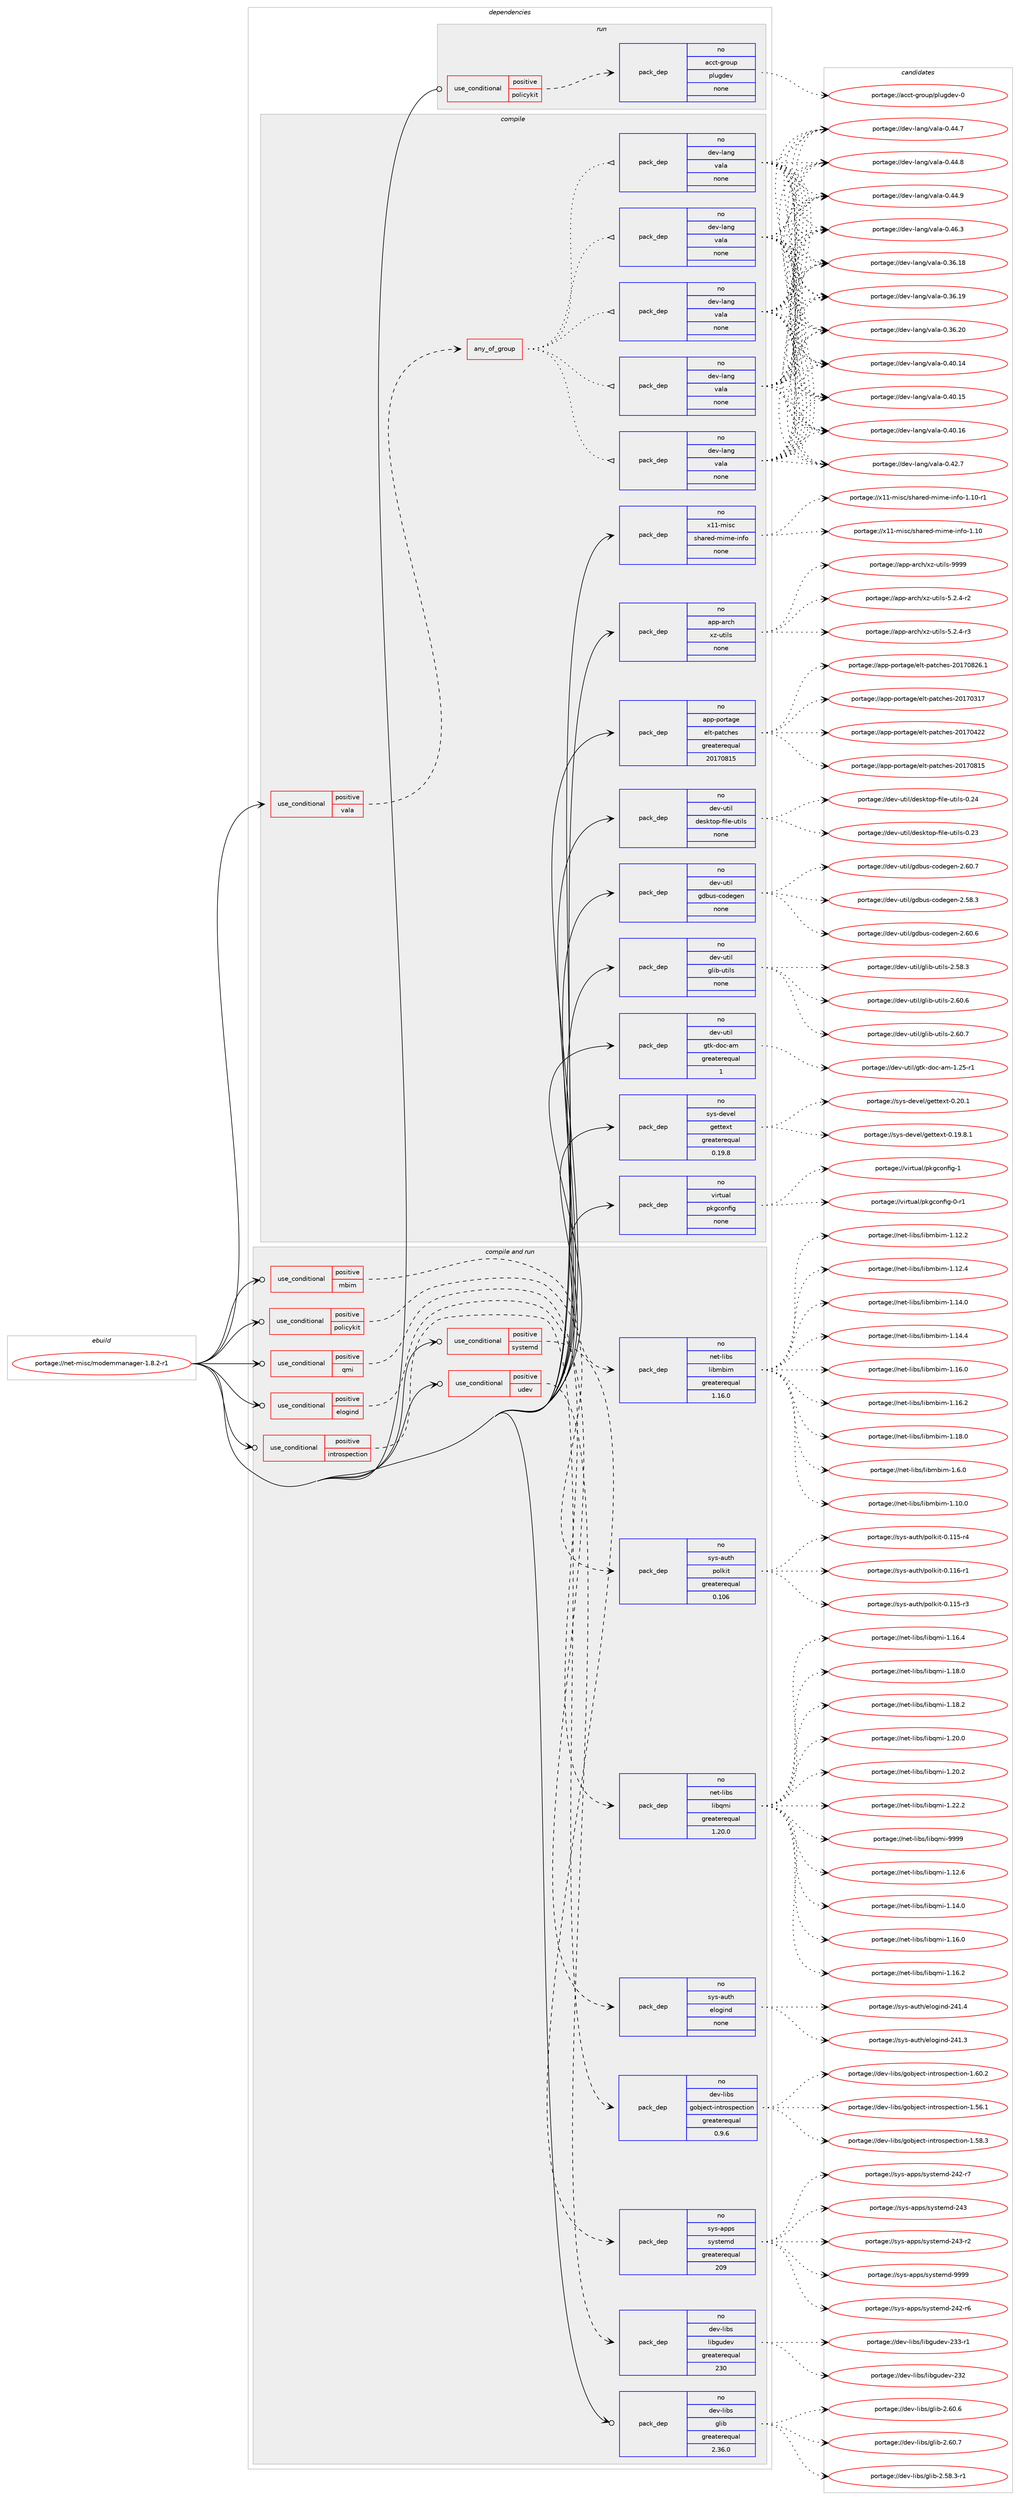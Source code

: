 digraph prolog {

# *************
# Graph options
# *************

newrank=true;
concentrate=true;
compound=true;
graph [rankdir=LR,fontname=Helvetica,fontsize=10,ranksep=1.5];#, ranksep=2.5, nodesep=0.2];
edge  [arrowhead=vee];
node  [fontname=Helvetica,fontsize=10];

# **********
# The ebuild
# **********

subgraph cluster_leftcol {
color=gray;
rank=same;
label=<<i>ebuild</i>>;
id [label="portage://net-misc/modemmanager-1.8.2-r1", color=red, width=4, href="../net-misc/modemmanager-1.8.2-r1.svg"];
}

# ****************
# The dependencies
# ****************

subgraph cluster_midcol {
color=gray;
label=<<i>dependencies</i>>;
subgraph cluster_compile {
fillcolor="#eeeeee";
style=filled;
label=<<i>compile</i>>;
subgraph cond91984 {
dependency367508 [label=<<TABLE BORDER="0" CELLBORDER="1" CELLSPACING="0" CELLPADDING="4"><TR><TD ROWSPAN="3" CELLPADDING="10">use_conditional</TD></TR><TR><TD>positive</TD></TR><TR><TD>vala</TD></TR></TABLE>>, shape=none, color=red];
subgraph any5962 {
dependency367509 [label=<<TABLE BORDER="0" CELLBORDER="1" CELLSPACING="0" CELLPADDING="4"><TR><TD CELLPADDING="10">any_of_group</TD></TR></TABLE>>, shape=none, color=red];subgraph pack269410 {
dependency367510 [label=<<TABLE BORDER="0" CELLBORDER="1" CELLSPACING="0" CELLPADDING="4" WIDTH="220"><TR><TD ROWSPAN="6" CELLPADDING="30">pack_dep</TD></TR><TR><TD WIDTH="110">no</TD></TR><TR><TD>dev-lang</TD></TR><TR><TD>vala</TD></TR><TR><TD>none</TD></TR><TR><TD></TD></TR></TABLE>>, shape=none, color=blue];
}
dependency367509:e -> dependency367510:w [weight=20,style="dotted",arrowhead="oinv"];
subgraph pack269411 {
dependency367511 [label=<<TABLE BORDER="0" CELLBORDER="1" CELLSPACING="0" CELLPADDING="4" WIDTH="220"><TR><TD ROWSPAN="6" CELLPADDING="30">pack_dep</TD></TR><TR><TD WIDTH="110">no</TD></TR><TR><TD>dev-lang</TD></TR><TR><TD>vala</TD></TR><TR><TD>none</TD></TR><TR><TD></TD></TR></TABLE>>, shape=none, color=blue];
}
dependency367509:e -> dependency367511:w [weight=20,style="dotted",arrowhead="oinv"];
subgraph pack269412 {
dependency367512 [label=<<TABLE BORDER="0" CELLBORDER="1" CELLSPACING="0" CELLPADDING="4" WIDTH="220"><TR><TD ROWSPAN="6" CELLPADDING="30">pack_dep</TD></TR><TR><TD WIDTH="110">no</TD></TR><TR><TD>dev-lang</TD></TR><TR><TD>vala</TD></TR><TR><TD>none</TD></TR><TR><TD></TD></TR></TABLE>>, shape=none, color=blue];
}
dependency367509:e -> dependency367512:w [weight=20,style="dotted",arrowhead="oinv"];
subgraph pack269413 {
dependency367513 [label=<<TABLE BORDER="0" CELLBORDER="1" CELLSPACING="0" CELLPADDING="4" WIDTH="220"><TR><TD ROWSPAN="6" CELLPADDING="30">pack_dep</TD></TR><TR><TD WIDTH="110">no</TD></TR><TR><TD>dev-lang</TD></TR><TR><TD>vala</TD></TR><TR><TD>none</TD></TR><TR><TD></TD></TR></TABLE>>, shape=none, color=blue];
}
dependency367509:e -> dependency367513:w [weight=20,style="dotted",arrowhead="oinv"];
subgraph pack269414 {
dependency367514 [label=<<TABLE BORDER="0" CELLBORDER="1" CELLSPACING="0" CELLPADDING="4" WIDTH="220"><TR><TD ROWSPAN="6" CELLPADDING="30">pack_dep</TD></TR><TR><TD WIDTH="110">no</TD></TR><TR><TD>dev-lang</TD></TR><TR><TD>vala</TD></TR><TR><TD>none</TD></TR><TR><TD></TD></TR></TABLE>>, shape=none, color=blue];
}
dependency367509:e -> dependency367514:w [weight=20,style="dotted",arrowhead="oinv"];
}
dependency367508:e -> dependency367509:w [weight=20,style="dashed",arrowhead="vee"];
}
id:e -> dependency367508:w [weight=20,style="solid",arrowhead="vee"];
subgraph pack269415 {
dependency367515 [label=<<TABLE BORDER="0" CELLBORDER="1" CELLSPACING="0" CELLPADDING="4" WIDTH="220"><TR><TD ROWSPAN="6" CELLPADDING="30">pack_dep</TD></TR><TR><TD WIDTH="110">no</TD></TR><TR><TD>app-arch</TD></TR><TR><TD>xz-utils</TD></TR><TR><TD>none</TD></TR><TR><TD></TD></TR></TABLE>>, shape=none, color=blue];
}
id:e -> dependency367515:w [weight=20,style="solid",arrowhead="vee"];
subgraph pack269416 {
dependency367516 [label=<<TABLE BORDER="0" CELLBORDER="1" CELLSPACING="0" CELLPADDING="4" WIDTH="220"><TR><TD ROWSPAN="6" CELLPADDING="30">pack_dep</TD></TR><TR><TD WIDTH="110">no</TD></TR><TR><TD>app-portage</TD></TR><TR><TD>elt-patches</TD></TR><TR><TD>greaterequal</TD></TR><TR><TD>20170815</TD></TR></TABLE>>, shape=none, color=blue];
}
id:e -> dependency367516:w [weight=20,style="solid",arrowhead="vee"];
subgraph pack269417 {
dependency367517 [label=<<TABLE BORDER="0" CELLBORDER="1" CELLSPACING="0" CELLPADDING="4" WIDTH="220"><TR><TD ROWSPAN="6" CELLPADDING="30">pack_dep</TD></TR><TR><TD WIDTH="110">no</TD></TR><TR><TD>dev-util</TD></TR><TR><TD>desktop-file-utils</TD></TR><TR><TD>none</TD></TR><TR><TD></TD></TR></TABLE>>, shape=none, color=blue];
}
id:e -> dependency367517:w [weight=20,style="solid",arrowhead="vee"];
subgraph pack269418 {
dependency367518 [label=<<TABLE BORDER="0" CELLBORDER="1" CELLSPACING="0" CELLPADDING="4" WIDTH="220"><TR><TD ROWSPAN="6" CELLPADDING="30">pack_dep</TD></TR><TR><TD WIDTH="110">no</TD></TR><TR><TD>dev-util</TD></TR><TR><TD>gdbus-codegen</TD></TR><TR><TD>none</TD></TR><TR><TD></TD></TR></TABLE>>, shape=none, color=blue];
}
id:e -> dependency367518:w [weight=20,style="solid",arrowhead="vee"];
subgraph pack269419 {
dependency367519 [label=<<TABLE BORDER="0" CELLBORDER="1" CELLSPACING="0" CELLPADDING="4" WIDTH="220"><TR><TD ROWSPAN="6" CELLPADDING="30">pack_dep</TD></TR><TR><TD WIDTH="110">no</TD></TR><TR><TD>dev-util</TD></TR><TR><TD>glib-utils</TD></TR><TR><TD>none</TD></TR><TR><TD></TD></TR></TABLE>>, shape=none, color=blue];
}
id:e -> dependency367519:w [weight=20,style="solid",arrowhead="vee"];
subgraph pack269420 {
dependency367520 [label=<<TABLE BORDER="0" CELLBORDER="1" CELLSPACING="0" CELLPADDING="4" WIDTH="220"><TR><TD ROWSPAN="6" CELLPADDING="30">pack_dep</TD></TR><TR><TD WIDTH="110">no</TD></TR><TR><TD>dev-util</TD></TR><TR><TD>gtk-doc-am</TD></TR><TR><TD>greaterequal</TD></TR><TR><TD>1</TD></TR></TABLE>>, shape=none, color=blue];
}
id:e -> dependency367520:w [weight=20,style="solid",arrowhead="vee"];
subgraph pack269421 {
dependency367521 [label=<<TABLE BORDER="0" CELLBORDER="1" CELLSPACING="0" CELLPADDING="4" WIDTH="220"><TR><TD ROWSPAN="6" CELLPADDING="30">pack_dep</TD></TR><TR><TD WIDTH="110">no</TD></TR><TR><TD>sys-devel</TD></TR><TR><TD>gettext</TD></TR><TR><TD>greaterequal</TD></TR><TR><TD>0.19.8</TD></TR></TABLE>>, shape=none, color=blue];
}
id:e -> dependency367521:w [weight=20,style="solid",arrowhead="vee"];
subgraph pack269422 {
dependency367522 [label=<<TABLE BORDER="0" CELLBORDER="1" CELLSPACING="0" CELLPADDING="4" WIDTH="220"><TR><TD ROWSPAN="6" CELLPADDING="30">pack_dep</TD></TR><TR><TD WIDTH="110">no</TD></TR><TR><TD>virtual</TD></TR><TR><TD>pkgconfig</TD></TR><TR><TD>none</TD></TR><TR><TD></TD></TR></TABLE>>, shape=none, color=blue];
}
id:e -> dependency367522:w [weight=20,style="solid",arrowhead="vee"];
subgraph pack269423 {
dependency367523 [label=<<TABLE BORDER="0" CELLBORDER="1" CELLSPACING="0" CELLPADDING="4" WIDTH="220"><TR><TD ROWSPAN="6" CELLPADDING="30">pack_dep</TD></TR><TR><TD WIDTH="110">no</TD></TR><TR><TD>x11-misc</TD></TR><TR><TD>shared-mime-info</TD></TR><TR><TD>none</TD></TR><TR><TD></TD></TR></TABLE>>, shape=none, color=blue];
}
id:e -> dependency367523:w [weight=20,style="solid",arrowhead="vee"];
}
subgraph cluster_compileandrun {
fillcolor="#eeeeee";
style=filled;
label=<<i>compile and run</i>>;
subgraph cond91985 {
dependency367524 [label=<<TABLE BORDER="0" CELLBORDER="1" CELLSPACING="0" CELLPADDING="4"><TR><TD ROWSPAN="3" CELLPADDING="10">use_conditional</TD></TR><TR><TD>positive</TD></TR><TR><TD>elogind</TD></TR></TABLE>>, shape=none, color=red];
subgraph pack269424 {
dependency367525 [label=<<TABLE BORDER="0" CELLBORDER="1" CELLSPACING="0" CELLPADDING="4" WIDTH="220"><TR><TD ROWSPAN="6" CELLPADDING="30">pack_dep</TD></TR><TR><TD WIDTH="110">no</TD></TR><TR><TD>sys-auth</TD></TR><TR><TD>elogind</TD></TR><TR><TD>none</TD></TR><TR><TD></TD></TR></TABLE>>, shape=none, color=blue];
}
dependency367524:e -> dependency367525:w [weight=20,style="dashed",arrowhead="vee"];
}
id:e -> dependency367524:w [weight=20,style="solid",arrowhead="odotvee"];
subgraph cond91986 {
dependency367526 [label=<<TABLE BORDER="0" CELLBORDER="1" CELLSPACING="0" CELLPADDING="4"><TR><TD ROWSPAN="3" CELLPADDING="10">use_conditional</TD></TR><TR><TD>positive</TD></TR><TR><TD>introspection</TD></TR></TABLE>>, shape=none, color=red];
subgraph pack269425 {
dependency367527 [label=<<TABLE BORDER="0" CELLBORDER="1" CELLSPACING="0" CELLPADDING="4" WIDTH="220"><TR><TD ROWSPAN="6" CELLPADDING="30">pack_dep</TD></TR><TR><TD WIDTH="110">no</TD></TR><TR><TD>dev-libs</TD></TR><TR><TD>gobject-introspection</TD></TR><TR><TD>greaterequal</TD></TR><TR><TD>0.9.6</TD></TR></TABLE>>, shape=none, color=blue];
}
dependency367526:e -> dependency367527:w [weight=20,style="dashed",arrowhead="vee"];
}
id:e -> dependency367526:w [weight=20,style="solid",arrowhead="odotvee"];
subgraph cond91987 {
dependency367528 [label=<<TABLE BORDER="0" CELLBORDER="1" CELLSPACING="0" CELLPADDING="4"><TR><TD ROWSPAN="3" CELLPADDING="10">use_conditional</TD></TR><TR><TD>positive</TD></TR><TR><TD>mbim</TD></TR></TABLE>>, shape=none, color=red];
subgraph pack269426 {
dependency367529 [label=<<TABLE BORDER="0" CELLBORDER="1" CELLSPACING="0" CELLPADDING="4" WIDTH="220"><TR><TD ROWSPAN="6" CELLPADDING="30">pack_dep</TD></TR><TR><TD WIDTH="110">no</TD></TR><TR><TD>net-libs</TD></TR><TR><TD>libmbim</TD></TR><TR><TD>greaterequal</TD></TR><TR><TD>1.16.0</TD></TR></TABLE>>, shape=none, color=blue];
}
dependency367528:e -> dependency367529:w [weight=20,style="dashed",arrowhead="vee"];
}
id:e -> dependency367528:w [weight=20,style="solid",arrowhead="odotvee"];
subgraph cond91988 {
dependency367530 [label=<<TABLE BORDER="0" CELLBORDER="1" CELLSPACING="0" CELLPADDING="4"><TR><TD ROWSPAN="3" CELLPADDING="10">use_conditional</TD></TR><TR><TD>positive</TD></TR><TR><TD>policykit</TD></TR></TABLE>>, shape=none, color=red];
subgraph pack269427 {
dependency367531 [label=<<TABLE BORDER="0" CELLBORDER="1" CELLSPACING="0" CELLPADDING="4" WIDTH="220"><TR><TD ROWSPAN="6" CELLPADDING="30">pack_dep</TD></TR><TR><TD WIDTH="110">no</TD></TR><TR><TD>sys-auth</TD></TR><TR><TD>polkit</TD></TR><TR><TD>greaterequal</TD></TR><TR><TD>0.106</TD></TR></TABLE>>, shape=none, color=blue];
}
dependency367530:e -> dependency367531:w [weight=20,style="dashed",arrowhead="vee"];
}
id:e -> dependency367530:w [weight=20,style="solid",arrowhead="odotvee"];
subgraph cond91989 {
dependency367532 [label=<<TABLE BORDER="0" CELLBORDER="1" CELLSPACING="0" CELLPADDING="4"><TR><TD ROWSPAN="3" CELLPADDING="10">use_conditional</TD></TR><TR><TD>positive</TD></TR><TR><TD>qmi</TD></TR></TABLE>>, shape=none, color=red];
subgraph pack269428 {
dependency367533 [label=<<TABLE BORDER="0" CELLBORDER="1" CELLSPACING="0" CELLPADDING="4" WIDTH="220"><TR><TD ROWSPAN="6" CELLPADDING="30">pack_dep</TD></TR><TR><TD WIDTH="110">no</TD></TR><TR><TD>net-libs</TD></TR><TR><TD>libqmi</TD></TR><TR><TD>greaterequal</TD></TR><TR><TD>1.20.0</TD></TR></TABLE>>, shape=none, color=blue];
}
dependency367532:e -> dependency367533:w [weight=20,style="dashed",arrowhead="vee"];
}
id:e -> dependency367532:w [weight=20,style="solid",arrowhead="odotvee"];
subgraph cond91990 {
dependency367534 [label=<<TABLE BORDER="0" CELLBORDER="1" CELLSPACING="0" CELLPADDING="4"><TR><TD ROWSPAN="3" CELLPADDING="10">use_conditional</TD></TR><TR><TD>positive</TD></TR><TR><TD>systemd</TD></TR></TABLE>>, shape=none, color=red];
subgraph pack269429 {
dependency367535 [label=<<TABLE BORDER="0" CELLBORDER="1" CELLSPACING="0" CELLPADDING="4" WIDTH="220"><TR><TD ROWSPAN="6" CELLPADDING="30">pack_dep</TD></TR><TR><TD WIDTH="110">no</TD></TR><TR><TD>sys-apps</TD></TR><TR><TD>systemd</TD></TR><TR><TD>greaterequal</TD></TR><TR><TD>209</TD></TR></TABLE>>, shape=none, color=blue];
}
dependency367534:e -> dependency367535:w [weight=20,style="dashed",arrowhead="vee"];
}
id:e -> dependency367534:w [weight=20,style="solid",arrowhead="odotvee"];
subgraph cond91991 {
dependency367536 [label=<<TABLE BORDER="0" CELLBORDER="1" CELLSPACING="0" CELLPADDING="4"><TR><TD ROWSPAN="3" CELLPADDING="10">use_conditional</TD></TR><TR><TD>positive</TD></TR><TR><TD>udev</TD></TR></TABLE>>, shape=none, color=red];
subgraph pack269430 {
dependency367537 [label=<<TABLE BORDER="0" CELLBORDER="1" CELLSPACING="0" CELLPADDING="4" WIDTH="220"><TR><TD ROWSPAN="6" CELLPADDING="30">pack_dep</TD></TR><TR><TD WIDTH="110">no</TD></TR><TR><TD>dev-libs</TD></TR><TR><TD>libgudev</TD></TR><TR><TD>greaterequal</TD></TR><TR><TD>230</TD></TR></TABLE>>, shape=none, color=blue];
}
dependency367536:e -> dependency367537:w [weight=20,style="dashed",arrowhead="vee"];
}
id:e -> dependency367536:w [weight=20,style="solid",arrowhead="odotvee"];
subgraph pack269431 {
dependency367538 [label=<<TABLE BORDER="0" CELLBORDER="1" CELLSPACING="0" CELLPADDING="4" WIDTH="220"><TR><TD ROWSPAN="6" CELLPADDING="30">pack_dep</TD></TR><TR><TD WIDTH="110">no</TD></TR><TR><TD>dev-libs</TD></TR><TR><TD>glib</TD></TR><TR><TD>greaterequal</TD></TR><TR><TD>2.36.0</TD></TR></TABLE>>, shape=none, color=blue];
}
id:e -> dependency367538:w [weight=20,style="solid",arrowhead="odotvee"];
}
subgraph cluster_run {
fillcolor="#eeeeee";
style=filled;
label=<<i>run</i>>;
subgraph cond91992 {
dependency367539 [label=<<TABLE BORDER="0" CELLBORDER="1" CELLSPACING="0" CELLPADDING="4"><TR><TD ROWSPAN="3" CELLPADDING="10">use_conditional</TD></TR><TR><TD>positive</TD></TR><TR><TD>policykit</TD></TR></TABLE>>, shape=none, color=red];
subgraph pack269432 {
dependency367540 [label=<<TABLE BORDER="0" CELLBORDER="1" CELLSPACING="0" CELLPADDING="4" WIDTH="220"><TR><TD ROWSPAN="6" CELLPADDING="30">pack_dep</TD></TR><TR><TD WIDTH="110">no</TD></TR><TR><TD>acct-group</TD></TR><TR><TD>plugdev</TD></TR><TR><TD>none</TD></TR><TR><TD></TD></TR></TABLE>>, shape=none, color=blue];
}
dependency367539:e -> dependency367540:w [weight=20,style="dashed",arrowhead="vee"];
}
id:e -> dependency367539:w [weight=20,style="solid",arrowhead="odot"];
}
}

# **************
# The candidates
# **************

subgraph cluster_choices {
rank=same;
color=gray;
label=<<i>candidates</i>>;

subgraph choice269410 {
color=black;
nodesep=1;
choiceportage10010111845108971101034711897108974548465154464956 [label="portage://dev-lang/vala-0.36.18", color=red, width=4,href="../dev-lang/vala-0.36.18.svg"];
choiceportage10010111845108971101034711897108974548465154464957 [label="portage://dev-lang/vala-0.36.19", color=red, width=4,href="../dev-lang/vala-0.36.19.svg"];
choiceportage10010111845108971101034711897108974548465154465048 [label="portage://dev-lang/vala-0.36.20", color=red, width=4,href="../dev-lang/vala-0.36.20.svg"];
choiceportage10010111845108971101034711897108974548465248464952 [label="portage://dev-lang/vala-0.40.14", color=red, width=4,href="../dev-lang/vala-0.40.14.svg"];
choiceportage10010111845108971101034711897108974548465248464953 [label="portage://dev-lang/vala-0.40.15", color=red, width=4,href="../dev-lang/vala-0.40.15.svg"];
choiceportage10010111845108971101034711897108974548465248464954 [label="portage://dev-lang/vala-0.40.16", color=red, width=4,href="../dev-lang/vala-0.40.16.svg"];
choiceportage100101118451089711010347118971089745484652504655 [label="portage://dev-lang/vala-0.42.7", color=red, width=4,href="../dev-lang/vala-0.42.7.svg"];
choiceportage100101118451089711010347118971089745484652524655 [label="portage://dev-lang/vala-0.44.7", color=red, width=4,href="../dev-lang/vala-0.44.7.svg"];
choiceportage100101118451089711010347118971089745484652524656 [label="portage://dev-lang/vala-0.44.8", color=red, width=4,href="../dev-lang/vala-0.44.8.svg"];
choiceportage100101118451089711010347118971089745484652524657 [label="portage://dev-lang/vala-0.44.9", color=red, width=4,href="../dev-lang/vala-0.44.9.svg"];
choiceportage100101118451089711010347118971089745484652544651 [label="portage://dev-lang/vala-0.46.3", color=red, width=4,href="../dev-lang/vala-0.46.3.svg"];
dependency367510:e -> choiceportage10010111845108971101034711897108974548465154464956:w [style=dotted,weight="100"];
dependency367510:e -> choiceportage10010111845108971101034711897108974548465154464957:w [style=dotted,weight="100"];
dependency367510:e -> choiceportage10010111845108971101034711897108974548465154465048:w [style=dotted,weight="100"];
dependency367510:e -> choiceportage10010111845108971101034711897108974548465248464952:w [style=dotted,weight="100"];
dependency367510:e -> choiceportage10010111845108971101034711897108974548465248464953:w [style=dotted,weight="100"];
dependency367510:e -> choiceportage10010111845108971101034711897108974548465248464954:w [style=dotted,weight="100"];
dependency367510:e -> choiceportage100101118451089711010347118971089745484652504655:w [style=dotted,weight="100"];
dependency367510:e -> choiceportage100101118451089711010347118971089745484652524655:w [style=dotted,weight="100"];
dependency367510:e -> choiceportage100101118451089711010347118971089745484652524656:w [style=dotted,weight="100"];
dependency367510:e -> choiceportage100101118451089711010347118971089745484652524657:w [style=dotted,weight="100"];
dependency367510:e -> choiceportage100101118451089711010347118971089745484652544651:w [style=dotted,weight="100"];
}
subgraph choice269411 {
color=black;
nodesep=1;
choiceportage10010111845108971101034711897108974548465154464956 [label="portage://dev-lang/vala-0.36.18", color=red, width=4,href="../dev-lang/vala-0.36.18.svg"];
choiceportage10010111845108971101034711897108974548465154464957 [label="portage://dev-lang/vala-0.36.19", color=red, width=4,href="../dev-lang/vala-0.36.19.svg"];
choiceportage10010111845108971101034711897108974548465154465048 [label="portage://dev-lang/vala-0.36.20", color=red, width=4,href="../dev-lang/vala-0.36.20.svg"];
choiceportage10010111845108971101034711897108974548465248464952 [label="portage://dev-lang/vala-0.40.14", color=red, width=4,href="../dev-lang/vala-0.40.14.svg"];
choiceportage10010111845108971101034711897108974548465248464953 [label="portage://dev-lang/vala-0.40.15", color=red, width=4,href="../dev-lang/vala-0.40.15.svg"];
choiceportage10010111845108971101034711897108974548465248464954 [label="portage://dev-lang/vala-0.40.16", color=red, width=4,href="../dev-lang/vala-0.40.16.svg"];
choiceportage100101118451089711010347118971089745484652504655 [label="portage://dev-lang/vala-0.42.7", color=red, width=4,href="../dev-lang/vala-0.42.7.svg"];
choiceportage100101118451089711010347118971089745484652524655 [label="portage://dev-lang/vala-0.44.7", color=red, width=4,href="../dev-lang/vala-0.44.7.svg"];
choiceportage100101118451089711010347118971089745484652524656 [label="portage://dev-lang/vala-0.44.8", color=red, width=4,href="../dev-lang/vala-0.44.8.svg"];
choiceportage100101118451089711010347118971089745484652524657 [label="portage://dev-lang/vala-0.44.9", color=red, width=4,href="../dev-lang/vala-0.44.9.svg"];
choiceportage100101118451089711010347118971089745484652544651 [label="portage://dev-lang/vala-0.46.3", color=red, width=4,href="../dev-lang/vala-0.46.3.svg"];
dependency367511:e -> choiceportage10010111845108971101034711897108974548465154464956:w [style=dotted,weight="100"];
dependency367511:e -> choiceportage10010111845108971101034711897108974548465154464957:w [style=dotted,weight="100"];
dependency367511:e -> choiceportage10010111845108971101034711897108974548465154465048:w [style=dotted,weight="100"];
dependency367511:e -> choiceportage10010111845108971101034711897108974548465248464952:w [style=dotted,weight="100"];
dependency367511:e -> choiceportage10010111845108971101034711897108974548465248464953:w [style=dotted,weight="100"];
dependency367511:e -> choiceportage10010111845108971101034711897108974548465248464954:w [style=dotted,weight="100"];
dependency367511:e -> choiceportage100101118451089711010347118971089745484652504655:w [style=dotted,weight="100"];
dependency367511:e -> choiceportage100101118451089711010347118971089745484652524655:w [style=dotted,weight="100"];
dependency367511:e -> choiceportage100101118451089711010347118971089745484652524656:w [style=dotted,weight="100"];
dependency367511:e -> choiceportage100101118451089711010347118971089745484652524657:w [style=dotted,weight="100"];
dependency367511:e -> choiceportage100101118451089711010347118971089745484652544651:w [style=dotted,weight="100"];
}
subgraph choice269412 {
color=black;
nodesep=1;
choiceportage10010111845108971101034711897108974548465154464956 [label="portage://dev-lang/vala-0.36.18", color=red, width=4,href="../dev-lang/vala-0.36.18.svg"];
choiceportage10010111845108971101034711897108974548465154464957 [label="portage://dev-lang/vala-0.36.19", color=red, width=4,href="../dev-lang/vala-0.36.19.svg"];
choiceportage10010111845108971101034711897108974548465154465048 [label="portage://dev-lang/vala-0.36.20", color=red, width=4,href="../dev-lang/vala-0.36.20.svg"];
choiceportage10010111845108971101034711897108974548465248464952 [label="portage://dev-lang/vala-0.40.14", color=red, width=4,href="../dev-lang/vala-0.40.14.svg"];
choiceportage10010111845108971101034711897108974548465248464953 [label="portage://dev-lang/vala-0.40.15", color=red, width=4,href="../dev-lang/vala-0.40.15.svg"];
choiceportage10010111845108971101034711897108974548465248464954 [label="portage://dev-lang/vala-0.40.16", color=red, width=4,href="../dev-lang/vala-0.40.16.svg"];
choiceportage100101118451089711010347118971089745484652504655 [label="portage://dev-lang/vala-0.42.7", color=red, width=4,href="../dev-lang/vala-0.42.7.svg"];
choiceportage100101118451089711010347118971089745484652524655 [label="portage://dev-lang/vala-0.44.7", color=red, width=4,href="../dev-lang/vala-0.44.7.svg"];
choiceportage100101118451089711010347118971089745484652524656 [label="portage://dev-lang/vala-0.44.8", color=red, width=4,href="../dev-lang/vala-0.44.8.svg"];
choiceportage100101118451089711010347118971089745484652524657 [label="portage://dev-lang/vala-0.44.9", color=red, width=4,href="../dev-lang/vala-0.44.9.svg"];
choiceportage100101118451089711010347118971089745484652544651 [label="portage://dev-lang/vala-0.46.3", color=red, width=4,href="../dev-lang/vala-0.46.3.svg"];
dependency367512:e -> choiceportage10010111845108971101034711897108974548465154464956:w [style=dotted,weight="100"];
dependency367512:e -> choiceportage10010111845108971101034711897108974548465154464957:w [style=dotted,weight="100"];
dependency367512:e -> choiceportage10010111845108971101034711897108974548465154465048:w [style=dotted,weight="100"];
dependency367512:e -> choiceportage10010111845108971101034711897108974548465248464952:w [style=dotted,weight="100"];
dependency367512:e -> choiceportage10010111845108971101034711897108974548465248464953:w [style=dotted,weight="100"];
dependency367512:e -> choiceportage10010111845108971101034711897108974548465248464954:w [style=dotted,weight="100"];
dependency367512:e -> choiceportage100101118451089711010347118971089745484652504655:w [style=dotted,weight="100"];
dependency367512:e -> choiceportage100101118451089711010347118971089745484652524655:w [style=dotted,weight="100"];
dependency367512:e -> choiceportage100101118451089711010347118971089745484652524656:w [style=dotted,weight="100"];
dependency367512:e -> choiceportage100101118451089711010347118971089745484652524657:w [style=dotted,weight="100"];
dependency367512:e -> choiceportage100101118451089711010347118971089745484652544651:w [style=dotted,weight="100"];
}
subgraph choice269413 {
color=black;
nodesep=1;
choiceportage10010111845108971101034711897108974548465154464956 [label="portage://dev-lang/vala-0.36.18", color=red, width=4,href="../dev-lang/vala-0.36.18.svg"];
choiceportage10010111845108971101034711897108974548465154464957 [label="portage://dev-lang/vala-0.36.19", color=red, width=4,href="../dev-lang/vala-0.36.19.svg"];
choiceportage10010111845108971101034711897108974548465154465048 [label="portage://dev-lang/vala-0.36.20", color=red, width=4,href="../dev-lang/vala-0.36.20.svg"];
choiceportage10010111845108971101034711897108974548465248464952 [label="portage://dev-lang/vala-0.40.14", color=red, width=4,href="../dev-lang/vala-0.40.14.svg"];
choiceportage10010111845108971101034711897108974548465248464953 [label="portage://dev-lang/vala-0.40.15", color=red, width=4,href="../dev-lang/vala-0.40.15.svg"];
choiceportage10010111845108971101034711897108974548465248464954 [label="portage://dev-lang/vala-0.40.16", color=red, width=4,href="../dev-lang/vala-0.40.16.svg"];
choiceportage100101118451089711010347118971089745484652504655 [label="portage://dev-lang/vala-0.42.7", color=red, width=4,href="../dev-lang/vala-0.42.7.svg"];
choiceportage100101118451089711010347118971089745484652524655 [label="portage://dev-lang/vala-0.44.7", color=red, width=4,href="../dev-lang/vala-0.44.7.svg"];
choiceportage100101118451089711010347118971089745484652524656 [label="portage://dev-lang/vala-0.44.8", color=red, width=4,href="../dev-lang/vala-0.44.8.svg"];
choiceportage100101118451089711010347118971089745484652524657 [label="portage://dev-lang/vala-0.44.9", color=red, width=4,href="../dev-lang/vala-0.44.9.svg"];
choiceportage100101118451089711010347118971089745484652544651 [label="portage://dev-lang/vala-0.46.3", color=red, width=4,href="../dev-lang/vala-0.46.3.svg"];
dependency367513:e -> choiceportage10010111845108971101034711897108974548465154464956:w [style=dotted,weight="100"];
dependency367513:e -> choiceportage10010111845108971101034711897108974548465154464957:w [style=dotted,weight="100"];
dependency367513:e -> choiceportage10010111845108971101034711897108974548465154465048:w [style=dotted,weight="100"];
dependency367513:e -> choiceportage10010111845108971101034711897108974548465248464952:w [style=dotted,weight="100"];
dependency367513:e -> choiceportage10010111845108971101034711897108974548465248464953:w [style=dotted,weight="100"];
dependency367513:e -> choiceportage10010111845108971101034711897108974548465248464954:w [style=dotted,weight="100"];
dependency367513:e -> choiceportage100101118451089711010347118971089745484652504655:w [style=dotted,weight="100"];
dependency367513:e -> choiceportage100101118451089711010347118971089745484652524655:w [style=dotted,weight="100"];
dependency367513:e -> choiceportage100101118451089711010347118971089745484652524656:w [style=dotted,weight="100"];
dependency367513:e -> choiceportage100101118451089711010347118971089745484652524657:w [style=dotted,weight="100"];
dependency367513:e -> choiceportage100101118451089711010347118971089745484652544651:w [style=dotted,weight="100"];
}
subgraph choice269414 {
color=black;
nodesep=1;
choiceportage10010111845108971101034711897108974548465154464956 [label="portage://dev-lang/vala-0.36.18", color=red, width=4,href="../dev-lang/vala-0.36.18.svg"];
choiceportage10010111845108971101034711897108974548465154464957 [label="portage://dev-lang/vala-0.36.19", color=red, width=4,href="../dev-lang/vala-0.36.19.svg"];
choiceportage10010111845108971101034711897108974548465154465048 [label="portage://dev-lang/vala-0.36.20", color=red, width=4,href="../dev-lang/vala-0.36.20.svg"];
choiceportage10010111845108971101034711897108974548465248464952 [label="portage://dev-lang/vala-0.40.14", color=red, width=4,href="../dev-lang/vala-0.40.14.svg"];
choiceportage10010111845108971101034711897108974548465248464953 [label="portage://dev-lang/vala-0.40.15", color=red, width=4,href="../dev-lang/vala-0.40.15.svg"];
choiceportage10010111845108971101034711897108974548465248464954 [label="portage://dev-lang/vala-0.40.16", color=red, width=4,href="../dev-lang/vala-0.40.16.svg"];
choiceportage100101118451089711010347118971089745484652504655 [label="portage://dev-lang/vala-0.42.7", color=red, width=4,href="../dev-lang/vala-0.42.7.svg"];
choiceportage100101118451089711010347118971089745484652524655 [label="portage://dev-lang/vala-0.44.7", color=red, width=4,href="../dev-lang/vala-0.44.7.svg"];
choiceportage100101118451089711010347118971089745484652524656 [label="portage://dev-lang/vala-0.44.8", color=red, width=4,href="../dev-lang/vala-0.44.8.svg"];
choiceportage100101118451089711010347118971089745484652524657 [label="portage://dev-lang/vala-0.44.9", color=red, width=4,href="../dev-lang/vala-0.44.9.svg"];
choiceportage100101118451089711010347118971089745484652544651 [label="portage://dev-lang/vala-0.46.3", color=red, width=4,href="../dev-lang/vala-0.46.3.svg"];
dependency367514:e -> choiceportage10010111845108971101034711897108974548465154464956:w [style=dotted,weight="100"];
dependency367514:e -> choiceportage10010111845108971101034711897108974548465154464957:w [style=dotted,weight="100"];
dependency367514:e -> choiceportage10010111845108971101034711897108974548465154465048:w [style=dotted,weight="100"];
dependency367514:e -> choiceportage10010111845108971101034711897108974548465248464952:w [style=dotted,weight="100"];
dependency367514:e -> choiceportage10010111845108971101034711897108974548465248464953:w [style=dotted,weight="100"];
dependency367514:e -> choiceportage10010111845108971101034711897108974548465248464954:w [style=dotted,weight="100"];
dependency367514:e -> choiceportage100101118451089711010347118971089745484652504655:w [style=dotted,weight="100"];
dependency367514:e -> choiceportage100101118451089711010347118971089745484652524655:w [style=dotted,weight="100"];
dependency367514:e -> choiceportage100101118451089711010347118971089745484652524656:w [style=dotted,weight="100"];
dependency367514:e -> choiceportage100101118451089711010347118971089745484652524657:w [style=dotted,weight="100"];
dependency367514:e -> choiceportage100101118451089711010347118971089745484652544651:w [style=dotted,weight="100"];
}
subgraph choice269415 {
color=black;
nodesep=1;
choiceportage9711211245971149910447120122451171161051081154553465046524511450 [label="portage://app-arch/xz-utils-5.2.4-r2", color=red, width=4,href="../app-arch/xz-utils-5.2.4-r2.svg"];
choiceportage9711211245971149910447120122451171161051081154553465046524511451 [label="portage://app-arch/xz-utils-5.2.4-r3", color=red, width=4,href="../app-arch/xz-utils-5.2.4-r3.svg"];
choiceportage9711211245971149910447120122451171161051081154557575757 [label="portage://app-arch/xz-utils-9999", color=red, width=4,href="../app-arch/xz-utils-9999.svg"];
dependency367515:e -> choiceportage9711211245971149910447120122451171161051081154553465046524511450:w [style=dotted,weight="100"];
dependency367515:e -> choiceportage9711211245971149910447120122451171161051081154553465046524511451:w [style=dotted,weight="100"];
dependency367515:e -> choiceportage9711211245971149910447120122451171161051081154557575757:w [style=dotted,weight="100"];
}
subgraph choice269416 {
color=black;
nodesep=1;
choiceportage97112112451121111141169710310147101108116451129711699104101115455048495548514955 [label="portage://app-portage/elt-patches-20170317", color=red, width=4,href="../app-portage/elt-patches-20170317.svg"];
choiceportage97112112451121111141169710310147101108116451129711699104101115455048495548525050 [label="portage://app-portage/elt-patches-20170422", color=red, width=4,href="../app-portage/elt-patches-20170422.svg"];
choiceportage97112112451121111141169710310147101108116451129711699104101115455048495548564953 [label="portage://app-portage/elt-patches-20170815", color=red, width=4,href="../app-portage/elt-patches-20170815.svg"];
choiceportage971121124511211111411697103101471011081164511297116991041011154550484955485650544649 [label="portage://app-portage/elt-patches-20170826.1", color=red, width=4,href="../app-portage/elt-patches-20170826.1.svg"];
dependency367516:e -> choiceportage97112112451121111141169710310147101108116451129711699104101115455048495548514955:w [style=dotted,weight="100"];
dependency367516:e -> choiceportage97112112451121111141169710310147101108116451129711699104101115455048495548525050:w [style=dotted,weight="100"];
dependency367516:e -> choiceportage97112112451121111141169710310147101108116451129711699104101115455048495548564953:w [style=dotted,weight="100"];
dependency367516:e -> choiceportage971121124511211111411697103101471011081164511297116991041011154550484955485650544649:w [style=dotted,weight="100"];
}
subgraph choice269417 {
color=black;
nodesep=1;
choiceportage100101118451171161051084710010111510711611111245102105108101451171161051081154548465051 [label="portage://dev-util/desktop-file-utils-0.23", color=red, width=4,href="../dev-util/desktop-file-utils-0.23.svg"];
choiceportage100101118451171161051084710010111510711611111245102105108101451171161051081154548465052 [label="portage://dev-util/desktop-file-utils-0.24", color=red, width=4,href="../dev-util/desktop-file-utils-0.24.svg"];
dependency367517:e -> choiceportage100101118451171161051084710010111510711611111245102105108101451171161051081154548465051:w [style=dotted,weight="100"];
dependency367517:e -> choiceportage100101118451171161051084710010111510711611111245102105108101451171161051081154548465052:w [style=dotted,weight="100"];
}
subgraph choice269418 {
color=black;
nodesep=1;
choiceportage100101118451171161051084710310098117115459911110010110310111045504653564651 [label="portage://dev-util/gdbus-codegen-2.58.3", color=red, width=4,href="../dev-util/gdbus-codegen-2.58.3.svg"];
choiceportage100101118451171161051084710310098117115459911110010110310111045504654484654 [label="portage://dev-util/gdbus-codegen-2.60.6", color=red, width=4,href="../dev-util/gdbus-codegen-2.60.6.svg"];
choiceportage100101118451171161051084710310098117115459911110010110310111045504654484655 [label="portage://dev-util/gdbus-codegen-2.60.7", color=red, width=4,href="../dev-util/gdbus-codegen-2.60.7.svg"];
dependency367518:e -> choiceportage100101118451171161051084710310098117115459911110010110310111045504653564651:w [style=dotted,weight="100"];
dependency367518:e -> choiceportage100101118451171161051084710310098117115459911110010110310111045504654484654:w [style=dotted,weight="100"];
dependency367518:e -> choiceportage100101118451171161051084710310098117115459911110010110310111045504654484655:w [style=dotted,weight="100"];
}
subgraph choice269419 {
color=black;
nodesep=1;
choiceportage1001011184511711610510847103108105984511711610510811545504653564651 [label="portage://dev-util/glib-utils-2.58.3", color=red, width=4,href="../dev-util/glib-utils-2.58.3.svg"];
choiceportage1001011184511711610510847103108105984511711610510811545504654484654 [label="portage://dev-util/glib-utils-2.60.6", color=red, width=4,href="../dev-util/glib-utils-2.60.6.svg"];
choiceportage1001011184511711610510847103108105984511711610510811545504654484655 [label="portage://dev-util/glib-utils-2.60.7", color=red, width=4,href="../dev-util/glib-utils-2.60.7.svg"];
dependency367519:e -> choiceportage1001011184511711610510847103108105984511711610510811545504653564651:w [style=dotted,weight="100"];
dependency367519:e -> choiceportage1001011184511711610510847103108105984511711610510811545504654484654:w [style=dotted,weight="100"];
dependency367519:e -> choiceportage1001011184511711610510847103108105984511711610510811545504654484655:w [style=dotted,weight="100"];
}
subgraph choice269420 {
color=black;
nodesep=1;
choiceportage10010111845117116105108471031161074510011199459710945494650534511449 [label="portage://dev-util/gtk-doc-am-1.25-r1", color=red, width=4,href="../dev-util/gtk-doc-am-1.25-r1.svg"];
dependency367520:e -> choiceportage10010111845117116105108471031161074510011199459710945494650534511449:w [style=dotted,weight="100"];
}
subgraph choice269421 {
color=black;
nodesep=1;
choiceportage1151211154510010111810110847103101116116101120116454846495746564649 [label="portage://sys-devel/gettext-0.19.8.1", color=red, width=4,href="../sys-devel/gettext-0.19.8.1.svg"];
choiceportage115121115451001011181011084710310111611610112011645484650484649 [label="portage://sys-devel/gettext-0.20.1", color=red, width=4,href="../sys-devel/gettext-0.20.1.svg"];
dependency367521:e -> choiceportage1151211154510010111810110847103101116116101120116454846495746564649:w [style=dotted,weight="100"];
dependency367521:e -> choiceportage115121115451001011181011084710310111611610112011645484650484649:w [style=dotted,weight="100"];
}
subgraph choice269422 {
color=black;
nodesep=1;
choiceportage11810511411611797108471121071039911111010210510345484511449 [label="portage://virtual/pkgconfig-0-r1", color=red, width=4,href="../virtual/pkgconfig-0-r1.svg"];
choiceportage1181051141161179710847112107103991111101021051034549 [label="portage://virtual/pkgconfig-1", color=red, width=4,href="../virtual/pkgconfig-1.svg"];
dependency367522:e -> choiceportage11810511411611797108471121071039911111010210510345484511449:w [style=dotted,weight="100"];
dependency367522:e -> choiceportage1181051141161179710847112107103991111101021051034549:w [style=dotted,weight="100"];
}
subgraph choice269423 {
color=black;
nodesep=1;
choiceportage12049494510910511599471151049711410110045109105109101451051101021114549464948 [label="portage://x11-misc/shared-mime-info-1.10", color=red, width=4,href="../x11-misc/shared-mime-info-1.10.svg"];
choiceportage120494945109105115994711510497114101100451091051091014510511010211145494649484511449 [label="portage://x11-misc/shared-mime-info-1.10-r1", color=red, width=4,href="../x11-misc/shared-mime-info-1.10-r1.svg"];
dependency367523:e -> choiceportage12049494510910511599471151049711410110045109105109101451051101021114549464948:w [style=dotted,weight="100"];
dependency367523:e -> choiceportage120494945109105115994711510497114101100451091051091014510511010211145494649484511449:w [style=dotted,weight="100"];
}
subgraph choice269424 {
color=black;
nodesep=1;
choiceportage115121115459711711610447101108111103105110100455052494651 [label="portage://sys-auth/elogind-241.3", color=red, width=4,href="../sys-auth/elogind-241.3.svg"];
choiceportage115121115459711711610447101108111103105110100455052494652 [label="portage://sys-auth/elogind-241.4", color=red, width=4,href="../sys-auth/elogind-241.4.svg"];
dependency367525:e -> choiceportage115121115459711711610447101108111103105110100455052494651:w [style=dotted,weight="100"];
dependency367525:e -> choiceportage115121115459711711610447101108111103105110100455052494652:w [style=dotted,weight="100"];
}
subgraph choice269425 {
color=black;
nodesep=1;
choiceportage1001011184510810598115471031119810610199116451051101161141111151121019911610511111045494653544649 [label="portage://dev-libs/gobject-introspection-1.56.1", color=red, width=4,href="../dev-libs/gobject-introspection-1.56.1.svg"];
choiceportage1001011184510810598115471031119810610199116451051101161141111151121019911610511111045494653564651 [label="portage://dev-libs/gobject-introspection-1.58.3", color=red, width=4,href="../dev-libs/gobject-introspection-1.58.3.svg"];
choiceportage1001011184510810598115471031119810610199116451051101161141111151121019911610511111045494654484650 [label="portage://dev-libs/gobject-introspection-1.60.2", color=red, width=4,href="../dev-libs/gobject-introspection-1.60.2.svg"];
dependency367527:e -> choiceportage1001011184510810598115471031119810610199116451051101161141111151121019911610511111045494653544649:w [style=dotted,weight="100"];
dependency367527:e -> choiceportage1001011184510810598115471031119810610199116451051101161141111151121019911610511111045494653564651:w [style=dotted,weight="100"];
dependency367527:e -> choiceportage1001011184510810598115471031119810610199116451051101161141111151121019911610511111045494654484650:w [style=dotted,weight="100"];
}
subgraph choice269426 {
color=black;
nodesep=1;
choiceportage110101116451081059811547108105981099810510945494649484648 [label="portage://net-libs/libmbim-1.10.0", color=red, width=4,href="../net-libs/libmbim-1.10.0.svg"];
choiceportage110101116451081059811547108105981099810510945494649504650 [label="portage://net-libs/libmbim-1.12.2", color=red, width=4,href="../net-libs/libmbim-1.12.2.svg"];
choiceportage110101116451081059811547108105981099810510945494649504652 [label="portage://net-libs/libmbim-1.12.4", color=red, width=4,href="../net-libs/libmbim-1.12.4.svg"];
choiceportage110101116451081059811547108105981099810510945494649524648 [label="portage://net-libs/libmbim-1.14.0", color=red, width=4,href="../net-libs/libmbim-1.14.0.svg"];
choiceportage110101116451081059811547108105981099810510945494649524652 [label="portage://net-libs/libmbim-1.14.4", color=red, width=4,href="../net-libs/libmbim-1.14.4.svg"];
choiceportage110101116451081059811547108105981099810510945494649544648 [label="portage://net-libs/libmbim-1.16.0", color=red, width=4,href="../net-libs/libmbim-1.16.0.svg"];
choiceportage110101116451081059811547108105981099810510945494649544650 [label="portage://net-libs/libmbim-1.16.2", color=red, width=4,href="../net-libs/libmbim-1.16.2.svg"];
choiceportage110101116451081059811547108105981099810510945494649564648 [label="portage://net-libs/libmbim-1.18.0", color=red, width=4,href="../net-libs/libmbim-1.18.0.svg"];
choiceportage1101011164510810598115471081059810998105109454946544648 [label="portage://net-libs/libmbim-1.6.0", color=red, width=4,href="../net-libs/libmbim-1.6.0.svg"];
dependency367529:e -> choiceportage110101116451081059811547108105981099810510945494649484648:w [style=dotted,weight="100"];
dependency367529:e -> choiceportage110101116451081059811547108105981099810510945494649504650:w [style=dotted,weight="100"];
dependency367529:e -> choiceportage110101116451081059811547108105981099810510945494649504652:w [style=dotted,weight="100"];
dependency367529:e -> choiceportage110101116451081059811547108105981099810510945494649524648:w [style=dotted,weight="100"];
dependency367529:e -> choiceportage110101116451081059811547108105981099810510945494649524652:w [style=dotted,weight="100"];
dependency367529:e -> choiceportage110101116451081059811547108105981099810510945494649544648:w [style=dotted,weight="100"];
dependency367529:e -> choiceportage110101116451081059811547108105981099810510945494649544650:w [style=dotted,weight="100"];
dependency367529:e -> choiceportage110101116451081059811547108105981099810510945494649564648:w [style=dotted,weight="100"];
dependency367529:e -> choiceportage1101011164510810598115471081059810998105109454946544648:w [style=dotted,weight="100"];
}
subgraph choice269427 {
color=black;
nodesep=1;
choiceportage1151211154597117116104471121111081071051164548464949534511451 [label="portage://sys-auth/polkit-0.115-r3", color=red, width=4,href="../sys-auth/polkit-0.115-r3.svg"];
choiceportage1151211154597117116104471121111081071051164548464949534511452 [label="portage://sys-auth/polkit-0.115-r4", color=red, width=4,href="../sys-auth/polkit-0.115-r4.svg"];
choiceportage1151211154597117116104471121111081071051164548464949544511449 [label="portage://sys-auth/polkit-0.116-r1", color=red, width=4,href="../sys-auth/polkit-0.116-r1.svg"];
dependency367531:e -> choiceportage1151211154597117116104471121111081071051164548464949534511451:w [style=dotted,weight="100"];
dependency367531:e -> choiceportage1151211154597117116104471121111081071051164548464949534511452:w [style=dotted,weight="100"];
dependency367531:e -> choiceportage1151211154597117116104471121111081071051164548464949544511449:w [style=dotted,weight="100"];
}
subgraph choice269428 {
color=black;
nodesep=1;
choiceportage1101011164510810598115471081059811310910545494649504654 [label="portage://net-libs/libqmi-1.12.6", color=red, width=4,href="../net-libs/libqmi-1.12.6.svg"];
choiceportage1101011164510810598115471081059811310910545494649524648 [label="portage://net-libs/libqmi-1.14.0", color=red, width=4,href="../net-libs/libqmi-1.14.0.svg"];
choiceportage1101011164510810598115471081059811310910545494649544648 [label="portage://net-libs/libqmi-1.16.0", color=red, width=4,href="../net-libs/libqmi-1.16.0.svg"];
choiceportage1101011164510810598115471081059811310910545494649544650 [label="portage://net-libs/libqmi-1.16.2", color=red, width=4,href="../net-libs/libqmi-1.16.2.svg"];
choiceportage1101011164510810598115471081059811310910545494649544652 [label="portage://net-libs/libqmi-1.16.4", color=red, width=4,href="../net-libs/libqmi-1.16.4.svg"];
choiceportage1101011164510810598115471081059811310910545494649564648 [label="portage://net-libs/libqmi-1.18.0", color=red, width=4,href="../net-libs/libqmi-1.18.0.svg"];
choiceportage1101011164510810598115471081059811310910545494649564650 [label="portage://net-libs/libqmi-1.18.2", color=red, width=4,href="../net-libs/libqmi-1.18.2.svg"];
choiceportage1101011164510810598115471081059811310910545494650484648 [label="portage://net-libs/libqmi-1.20.0", color=red, width=4,href="../net-libs/libqmi-1.20.0.svg"];
choiceportage1101011164510810598115471081059811310910545494650484650 [label="portage://net-libs/libqmi-1.20.2", color=red, width=4,href="../net-libs/libqmi-1.20.2.svg"];
choiceportage1101011164510810598115471081059811310910545494650504650 [label="portage://net-libs/libqmi-1.22.2", color=red, width=4,href="../net-libs/libqmi-1.22.2.svg"];
choiceportage110101116451081059811547108105981131091054557575757 [label="portage://net-libs/libqmi-9999", color=red, width=4,href="../net-libs/libqmi-9999.svg"];
dependency367533:e -> choiceportage1101011164510810598115471081059811310910545494649504654:w [style=dotted,weight="100"];
dependency367533:e -> choiceportage1101011164510810598115471081059811310910545494649524648:w [style=dotted,weight="100"];
dependency367533:e -> choiceportage1101011164510810598115471081059811310910545494649544648:w [style=dotted,weight="100"];
dependency367533:e -> choiceportage1101011164510810598115471081059811310910545494649544650:w [style=dotted,weight="100"];
dependency367533:e -> choiceportage1101011164510810598115471081059811310910545494649544652:w [style=dotted,weight="100"];
dependency367533:e -> choiceportage1101011164510810598115471081059811310910545494649564648:w [style=dotted,weight="100"];
dependency367533:e -> choiceportage1101011164510810598115471081059811310910545494649564650:w [style=dotted,weight="100"];
dependency367533:e -> choiceportage1101011164510810598115471081059811310910545494650484648:w [style=dotted,weight="100"];
dependency367533:e -> choiceportage1101011164510810598115471081059811310910545494650484650:w [style=dotted,weight="100"];
dependency367533:e -> choiceportage1101011164510810598115471081059811310910545494650504650:w [style=dotted,weight="100"];
dependency367533:e -> choiceportage110101116451081059811547108105981131091054557575757:w [style=dotted,weight="100"];
}
subgraph choice269429 {
color=black;
nodesep=1;
choiceportage115121115459711211211547115121115116101109100455052504511454 [label="portage://sys-apps/systemd-242-r6", color=red, width=4,href="../sys-apps/systemd-242-r6.svg"];
choiceportage115121115459711211211547115121115116101109100455052504511455 [label="portage://sys-apps/systemd-242-r7", color=red, width=4,href="../sys-apps/systemd-242-r7.svg"];
choiceportage11512111545971121121154711512111511610110910045505251 [label="portage://sys-apps/systemd-243", color=red, width=4,href="../sys-apps/systemd-243.svg"];
choiceportage115121115459711211211547115121115116101109100455052514511450 [label="portage://sys-apps/systemd-243-r2", color=red, width=4,href="../sys-apps/systemd-243-r2.svg"];
choiceportage1151211154597112112115471151211151161011091004557575757 [label="portage://sys-apps/systemd-9999", color=red, width=4,href="../sys-apps/systemd-9999.svg"];
dependency367535:e -> choiceportage115121115459711211211547115121115116101109100455052504511454:w [style=dotted,weight="100"];
dependency367535:e -> choiceportage115121115459711211211547115121115116101109100455052504511455:w [style=dotted,weight="100"];
dependency367535:e -> choiceportage11512111545971121121154711512111511610110910045505251:w [style=dotted,weight="100"];
dependency367535:e -> choiceportage115121115459711211211547115121115116101109100455052514511450:w [style=dotted,weight="100"];
dependency367535:e -> choiceportage1151211154597112112115471151211151161011091004557575757:w [style=dotted,weight="100"];
}
subgraph choice269430 {
color=black;
nodesep=1;
choiceportage1001011184510810598115471081059810311710010111845505150 [label="portage://dev-libs/libgudev-232", color=red, width=4,href="../dev-libs/libgudev-232.svg"];
choiceportage10010111845108105981154710810598103117100101118455051514511449 [label="portage://dev-libs/libgudev-233-r1", color=red, width=4,href="../dev-libs/libgudev-233-r1.svg"];
dependency367537:e -> choiceportage1001011184510810598115471081059810311710010111845505150:w [style=dotted,weight="100"];
dependency367537:e -> choiceportage10010111845108105981154710810598103117100101118455051514511449:w [style=dotted,weight="100"];
}
subgraph choice269431 {
color=black;
nodesep=1;
choiceportage10010111845108105981154710310810598455046535646514511449 [label="portage://dev-libs/glib-2.58.3-r1", color=red, width=4,href="../dev-libs/glib-2.58.3-r1.svg"];
choiceportage1001011184510810598115471031081059845504654484654 [label="portage://dev-libs/glib-2.60.6", color=red, width=4,href="../dev-libs/glib-2.60.6.svg"];
choiceportage1001011184510810598115471031081059845504654484655 [label="portage://dev-libs/glib-2.60.7", color=red, width=4,href="../dev-libs/glib-2.60.7.svg"];
dependency367538:e -> choiceportage10010111845108105981154710310810598455046535646514511449:w [style=dotted,weight="100"];
dependency367538:e -> choiceportage1001011184510810598115471031081059845504654484654:w [style=dotted,weight="100"];
dependency367538:e -> choiceportage1001011184510810598115471031081059845504654484655:w [style=dotted,weight="100"];
}
subgraph choice269432 {
color=black;
nodesep=1;
choiceportage97999911645103114111117112471121081171031001011184548 [label="portage://acct-group/plugdev-0", color=red, width=4,href="../acct-group/plugdev-0.svg"];
dependency367540:e -> choiceportage97999911645103114111117112471121081171031001011184548:w [style=dotted,weight="100"];
}
}

}
